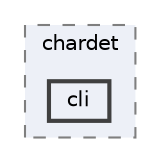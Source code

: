 digraph "C:/Users/LukeMabie/documents/Development/Password_Saver_Using_Django-master/venv/Lib/site-packages/pip/_vendor/chardet/cli"
{
 // LATEX_PDF_SIZE
  bgcolor="transparent";
  edge [fontname=Helvetica,fontsize=10,labelfontname=Helvetica,labelfontsize=10];
  node [fontname=Helvetica,fontsize=10,shape=box,height=0.2,width=0.4];
  compound=true
  subgraph clusterdir_e908f0ca7acdae37b9c9d692c988edfa {
    graph [ bgcolor="#edf0f7", pencolor="grey50", label="chardet", fontname=Helvetica,fontsize=10 style="filled,dashed", URL="dir_e908f0ca7acdae37b9c9d692c988edfa.html",tooltip=""]
  dir_a3c70bb60d01b4608fa0aba64deb7a41 [label="cli", fillcolor="#edf0f7", color="grey25", style="filled,bold", URL="dir_a3c70bb60d01b4608fa0aba64deb7a41.html",tooltip=""];
  }
}
